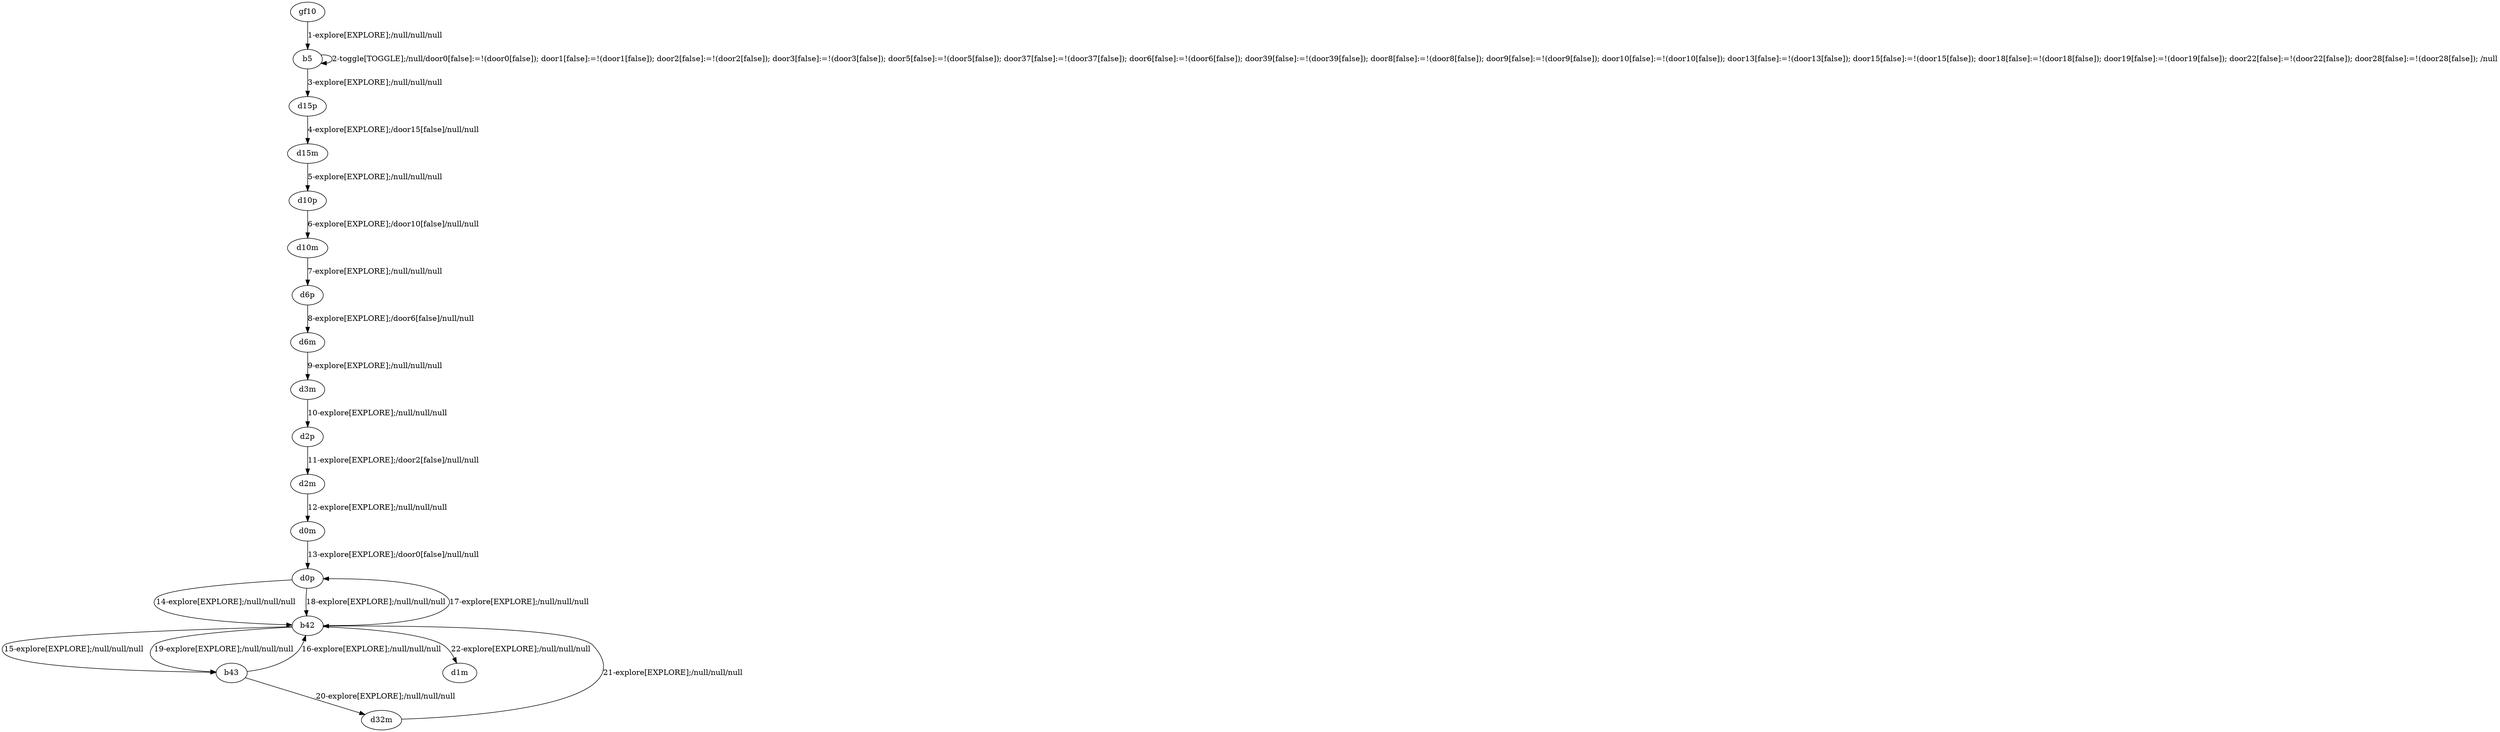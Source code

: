 # Total number of goals covered by this test: 1
# b42 --> d1m

digraph g {
"gf10" -> "b5" [label = "1-explore[EXPLORE];/null/null/null"];
"b5" -> "b5" [label = "2-toggle[TOGGLE];/null/door0[false]:=!(door0[false]); door1[false]:=!(door1[false]); door2[false]:=!(door2[false]); door3[false]:=!(door3[false]); door5[false]:=!(door5[false]); door37[false]:=!(door37[false]); door6[false]:=!(door6[false]); door39[false]:=!(door39[false]); door8[false]:=!(door8[false]); door9[false]:=!(door9[false]); door10[false]:=!(door10[false]); door13[false]:=!(door13[false]); door15[false]:=!(door15[false]); door18[false]:=!(door18[false]); door19[false]:=!(door19[false]); door22[false]:=!(door22[false]); door28[false]:=!(door28[false]); /null"];
"b5" -> "d15p" [label = "3-explore[EXPLORE];/null/null/null"];
"d15p" -> "d15m" [label = "4-explore[EXPLORE];/door15[false]/null/null"];
"d15m" -> "d10p" [label = "5-explore[EXPLORE];/null/null/null"];
"d10p" -> "d10m" [label = "6-explore[EXPLORE];/door10[false]/null/null"];
"d10m" -> "d6p" [label = "7-explore[EXPLORE];/null/null/null"];
"d6p" -> "d6m" [label = "8-explore[EXPLORE];/door6[false]/null/null"];
"d6m" -> "d3m" [label = "9-explore[EXPLORE];/null/null/null"];
"d3m" -> "d2p" [label = "10-explore[EXPLORE];/null/null/null"];
"d2p" -> "d2m" [label = "11-explore[EXPLORE];/door2[false]/null/null"];
"d2m" -> "d0m" [label = "12-explore[EXPLORE];/null/null/null"];
"d0m" -> "d0p" [label = "13-explore[EXPLORE];/door0[false]/null/null"];
"d0p" -> "b42" [label = "14-explore[EXPLORE];/null/null/null"];
"b42" -> "b43" [label = "15-explore[EXPLORE];/null/null/null"];
"b43" -> "b42" [label = "16-explore[EXPLORE];/null/null/null"];
"b42" -> "d0p" [label = "17-explore[EXPLORE];/null/null/null"];
"d0p" -> "b42" [label = "18-explore[EXPLORE];/null/null/null"];
"b42" -> "b43" [label = "19-explore[EXPLORE];/null/null/null"];
"b43" -> "d32m" [label = "20-explore[EXPLORE];/null/null/null"];
"d32m" -> "b42" [label = "21-explore[EXPLORE];/null/null/null"];
"b42" -> "d1m" [label = "22-explore[EXPLORE];/null/null/null"];
}
